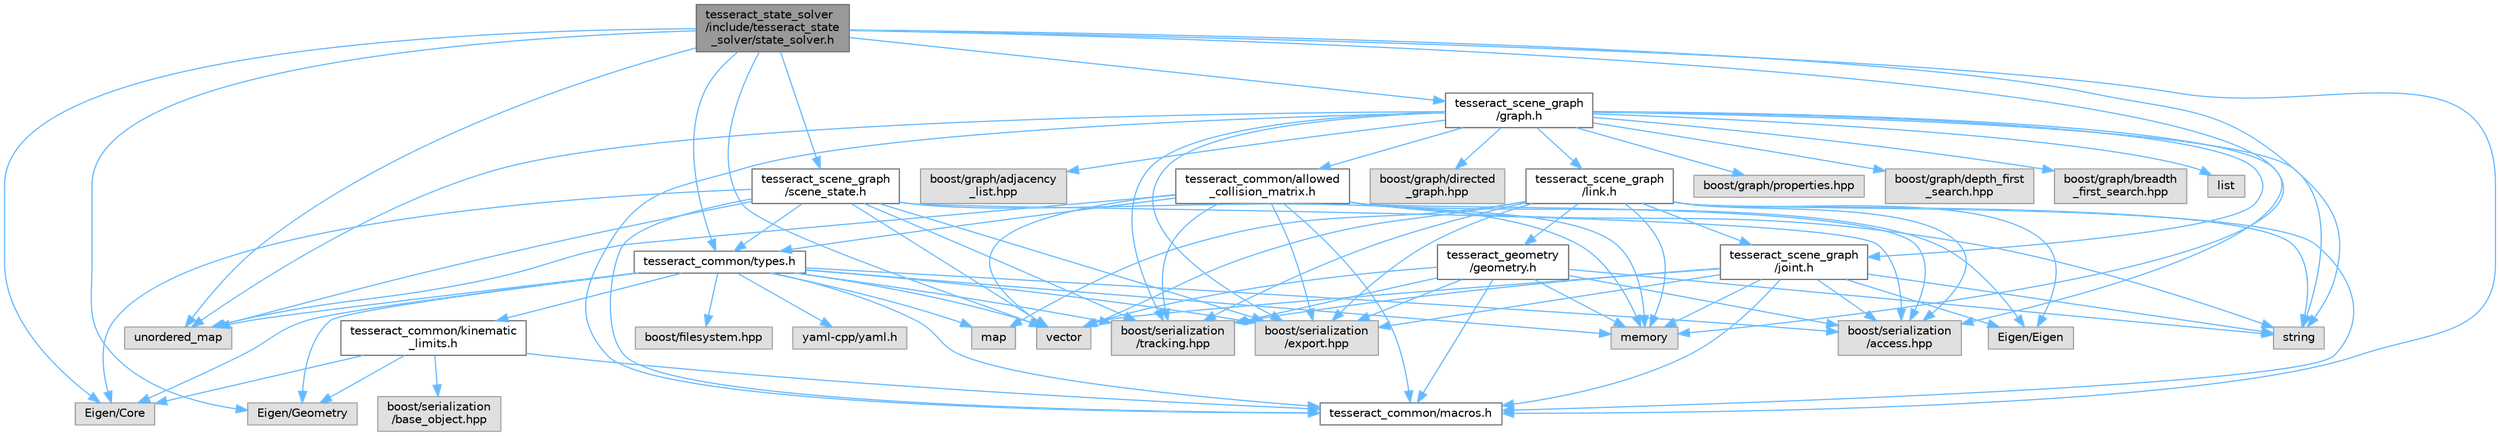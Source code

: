 digraph "tesseract_state_solver/include/tesseract_state_solver/state_solver.h"
{
 // LATEX_PDF_SIZE
  bgcolor="transparent";
  edge [fontname=Helvetica,fontsize=10,labelfontname=Helvetica,labelfontsize=10];
  node [fontname=Helvetica,fontsize=10,shape=box,height=0.2,width=0.4];
  Node1 [label="tesseract_state_solver\l/include/tesseract_state\l_solver/state_solver.h",height=0.2,width=0.4,color="gray40", fillcolor="grey60", style="filled", fontcolor="black",tooltip="Tesseract Scene Graph State Solver Interface."];
  Node1 -> Node2 [color="steelblue1",style="solid"];
  Node2 [label="tesseract_common/macros.h",height=0.2,width=0.4,color="grey40", fillcolor="white", style="filled",URL="$de/d3c/macros_8h.html",tooltip="Common Tesseract Macros."];
  Node1 -> Node3 [color="steelblue1",style="solid"];
  Node3 [label="vector",height=0.2,width=0.4,color="grey60", fillcolor="#E0E0E0", style="filled",tooltip=" "];
  Node1 -> Node4 [color="steelblue1",style="solid"];
  Node4 [label="string",height=0.2,width=0.4,color="grey60", fillcolor="#E0E0E0", style="filled",tooltip=" "];
  Node1 -> Node5 [color="steelblue1",style="solid"];
  Node5 [label="memory",height=0.2,width=0.4,color="grey60", fillcolor="#E0E0E0", style="filled",tooltip=" "];
  Node1 -> Node6 [color="steelblue1",style="solid"];
  Node6 [label="unordered_map",height=0.2,width=0.4,color="grey60", fillcolor="#E0E0E0", style="filled",tooltip=" "];
  Node1 -> Node7 [color="steelblue1",style="solid"];
  Node7 [label="Eigen/Geometry",height=0.2,width=0.4,color="grey60", fillcolor="#E0E0E0", style="filled",tooltip=" "];
  Node1 -> Node8 [color="steelblue1",style="solid"];
  Node8 [label="Eigen/Core",height=0.2,width=0.4,color="grey60", fillcolor="#E0E0E0", style="filled",tooltip=" "];
  Node1 -> Node9 [color="steelblue1",style="solid"];
  Node9 [label="tesseract_scene_graph\l/graph.h",height=0.2,width=0.4,color="grey40", fillcolor="white", style="filled",URL="$d6/df3/graph_8h.html",tooltip="A basic scene graph using boost."];
  Node9 -> Node2 [color="steelblue1",style="solid"];
  Node9 -> Node10 [color="steelblue1",style="solid"];
  Node10 [label="boost/graph/adjacency\l_list.hpp",height=0.2,width=0.4,color="grey60", fillcolor="#E0E0E0", style="filled",tooltip=" "];
  Node9 -> Node11 [color="steelblue1",style="solid"];
  Node11 [label="boost/graph/directed\l_graph.hpp",height=0.2,width=0.4,color="grey60", fillcolor="#E0E0E0", style="filled",tooltip=" "];
  Node9 -> Node12 [color="steelblue1",style="solid"];
  Node12 [label="boost/graph/properties.hpp",height=0.2,width=0.4,color="grey60", fillcolor="#E0E0E0", style="filled",tooltip=" "];
  Node9 -> Node13 [color="steelblue1",style="solid"];
  Node13 [label="boost/graph/depth_first\l_search.hpp",height=0.2,width=0.4,color="grey60", fillcolor="#E0E0E0", style="filled",tooltip=" "];
  Node9 -> Node14 [color="steelblue1",style="solid"];
  Node14 [label="boost/graph/breadth\l_first_search.hpp",height=0.2,width=0.4,color="grey60", fillcolor="#E0E0E0", style="filled",tooltip=" "];
  Node9 -> Node15 [color="steelblue1",style="solid"];
  Node15 [label="boost/serialization\l/access.hpp",height=0.2,width=0.4,color="grey60", fillcolor="#E0E0E0", style="filled",tooltip=" "];
  Node9 -> Node4 [color="steelblue1",style="solid"];
  Node9 -> Node16 [color="steelblue1",style="solid"];
  Node16 [label="list",height=0.2,width=0.4,color="grey60", fillcolor="#E0E0E0", style="filled",tooltip=" "];
  Node9 -> Node6 [color="steelblue1",style="solid"];
  Node9 -> Node17 [color="steelblue1",style="solid"];
  Node17 [label="tesseract_scene_graph\l/link.h",height=0.2,width=0.4,color="grey40", fillcolor="white", style="filled",URL="$d2/d5c/tesseract__scene__graph_2include_2tesseract__scene__graph_2link_8h.html",tooltip=" "];
  Node17 -> Node2 [color="steelblue1",style="solid"];
  Node17 -> Node15 [color="steelblue1",style="solid"];
  Node17 -> Node4 [color="steelblue1",style="solid"];
  Node17 -> Node3 [color="steelblue1",style="solid"];
  Node17 -> Node18 [color="steelblue1",style="solid"];
  Node18 [label="map",height=0.2,width=0.4,color="grey60", fillcolor="#E0E0E0", style="filled",tooltip=" "];
  Node17 -> Node5 [color="steelblue1",style="solid"];
  Node17 -> Node19 [color="steelblue1",style="solid"];
  Node19 [label="Eigen/Eigen",height=0.2,width=0.4,color="grey60", fillcolor="#E0E0E0", style="filled",tooltip=" "];
  Node17 -> Node20 [color="steelblue1",style="solid"];
  Node20 [label="tesseract_scene_graph\l/joint.h",height=0.2,width=0.4,color="grey40", fillcolor="white", style="filled",URL="$d4/d6d/tesseract__scene__graph_2include_2tesseract__scene__graph_2joint_8h.html",tooltip=" "];
  Node20 -> Node2 [color="steelblue1",style="solid"];
  Node20 -> Node15 [color="steelblue1",style="solid"];
  Node20 -> Node4 [color="steelblue1",style="solid"];
  Node20 -> Node3 [color="steelblue1",style="solid"];
  Node20 -> Node5 [color="steelblue1",style="solid"];
  Node20 -> Node19 [color="steelblue1",style="solid"];
  Node20 -> Node21 [color="steelblue1",style="solid"];
  Node21 [label="boost/serialization\l/export.hpp",height=0.2,width=0.4,color="grey60", fillcolor="#E0E0E0", style="filled",tooltip=" "];
  Node20 -> Node22 [color="steelblue1",style="solid"];
  Node22 [label="boost/serialization\l/tracking.hpp",height=0.2,width=0.4,color="grey60", fillcolor="#E0E0E0", style="filled",tooltip=" "];
  Node17 -> Node23 [color="steelblue1",style="solid"];
  Node23 [label="tesseract_geometry\l/geometry.h",height=0.2,width=0.4,color="grey40", fillcolor="white", style="filled",URL="$d0/da6/tesseract__geometry_2include_2tesseract__geometry_2geometry_8h.html",tooltip="Tesseract Geometries."];
  Node23 -> Node2 [color="steelblue1",style="solid"];
  Node23 -> Node15 [color="steelblue1",style="solid"];
  Node23 -> Node21 [color="steelblue1",style="solid"];
  Node23 -> Node5 [color="steelblue1",style="solid"];
  Node23 -> Node4 [color="steelblue1",style="solid"];
  Node23 -> Node3 [color="steelblue1",style="solid"];
  Node23 -> Node22 [color="steelblue1",style="solid"];
  Node17 -> Node21 [color="steelblue1",style="solid"];
  Node17 -> Node22 [color="steelblue1",style="solid"];
  Node9 -> Node20 [color="steelblue1",style="solid"];
  Node9 -> Node24 [color="steelblue1",style="solid"];
  Node24 [label="tesseract_common/allowed\l_collision_matrix.h",height=0.2,width=0.4,color="grey40", fillcolor="white", style="filled",URL="$d2/d01/allowed__collision__matrix_8h.html",tooltip=" "];
  Node24 -> Node2 [color="steelblue1",style="solid"];
  Node24 -> Node15 [color="steelblue1",style="solid"];
  Node24 -> Node4 [color="steelblue1",style="solid"];
  Node24 -> Node3 [color="steelblue1",style="solid"];
  Node24 -> Node5 [color="steelblue1",style="solid"];
  Node24 -> Node19 [color="steelblue1",style="solid"];
  Node24 -> Node6 [color="steelblue1",style="solid"];
  Node24 -> Node25 [color="steelblue1",style="solid"];
  Node25 [label="tesseract_common/types.h",height=0.2,width=0.4,color="grey40", fillcolor="white", style="filled",URL="$dd/ddb/tesseract__common_2include_2tesseract__common_2types_8h.html",tooltip="Common Tesseract Types."];
  Node25 -> Node2 [color="steelblue1",style="solid"];
  Node25 -> Node15 [color="steelblue1",style="solid"];
  Node25 -> Node8 [color="steelblue1",style="solid"];
  Node25 -> Node7 [color="steelblue1",style="solid"];
  Node25 -> Node3 [color="steelblue1",style="solid"];
  Node25 -> Node5 [color="steelblue1",style="solid"];
  Node25 -> Node18 [color="steelblue1",style="solid"];
  Node25 -> Node6 [color="steelblue1",style="solid"];
  Node25 -> Node26 [color="steelblue1",style="solid"];
  Node26 [label="boost/filesystem.hpp",height=0.2,width=0.4,color="grey60", fillcolor="#E0E0E0", style="filled",tooltip=" "];
  Node25 -> Node27 [color="steelblue1",style="solid"];
  Node27 [label="yaml-cpp/yaml.h",height=0.2,width=0.4,color="grey60", fillcolor="#E0E0E0", style="filled",tooltip=" "];
  Node25 -> Node28 [color="steelblue1",style="solid"];
  Node28 [label="tesseract_common/kinematic\l_limits.h",height=0.2,width=0.4,color="grey40", fillcolor="white", style="filled",URL="$d9/dc2/kinematic__limits_8h.html",tooltip="Common Tesseract Kinematic Limits and Related Utility Functions."];
  Node28 -> Node2 [color="steelblue1",style="solid"];
  Node28 -> Node8 [color="steelblue1",style="solid"];
  Node28 -> Node7 [color="steelblue1",style="solid"];
  Node28 -> Node29 [color="steelblue1",style="solid"];
  Node29 [label="boost/serialization\l/base_object.hpp",height=0.2,width=0.4,color="grey60", fillcolor="#E0E0E0", style="filled",tooltip=" "];
  Node25 -> Node21 [color="steelblue1",style="solid"];
  Node25 -> Node22 [color="steelblue1",style="solid"];
  Node24 -> Node21 [color="steelblue1",style="solid"];
  Node24 -> Node22 [color="steelblue1",style="solid"];
  Node9 -> Node21 [color="steelblue1",style="solid"];
  Node9 -> Node22 [color="steelblue1",style="solid"];
  Node1 -> Node30 [color="steelblue1",style="solid"];
  Node30 [label="tesseract_scene_graph\l/scene_state.h",height=0.2,width=0.4,color="grey40", fillcolor="white", style="filled",URL="$d7/dea/scene__state_8h.html",tooltip="This holds a state of the scene."];
  Node30 -> Node2 [color="steelblue1",style="solid"];
  Node30 -> Node15 [color="steelblue1",style="solid"];
  Node30 -> Node8 [color="steelblue1",style="solid"];
  Node30 -> Node6 [color="steelblue1",style="solid"];
  Node30 -> Node3 [color="steelblue1",style="solid"];
  Node30 -> Node5 [color="steelblue1",style="solid"];
  Node30 -> Node25 [color="steelblue1",style="solid"];
  Node30 -> Node21 [color="steelblue1",style="solid"];
  Node30 -> Node22 [color="steelblue1",style="solid"];
  Node1 -> Node25 [color="steelblue1",style="solid"];
}

